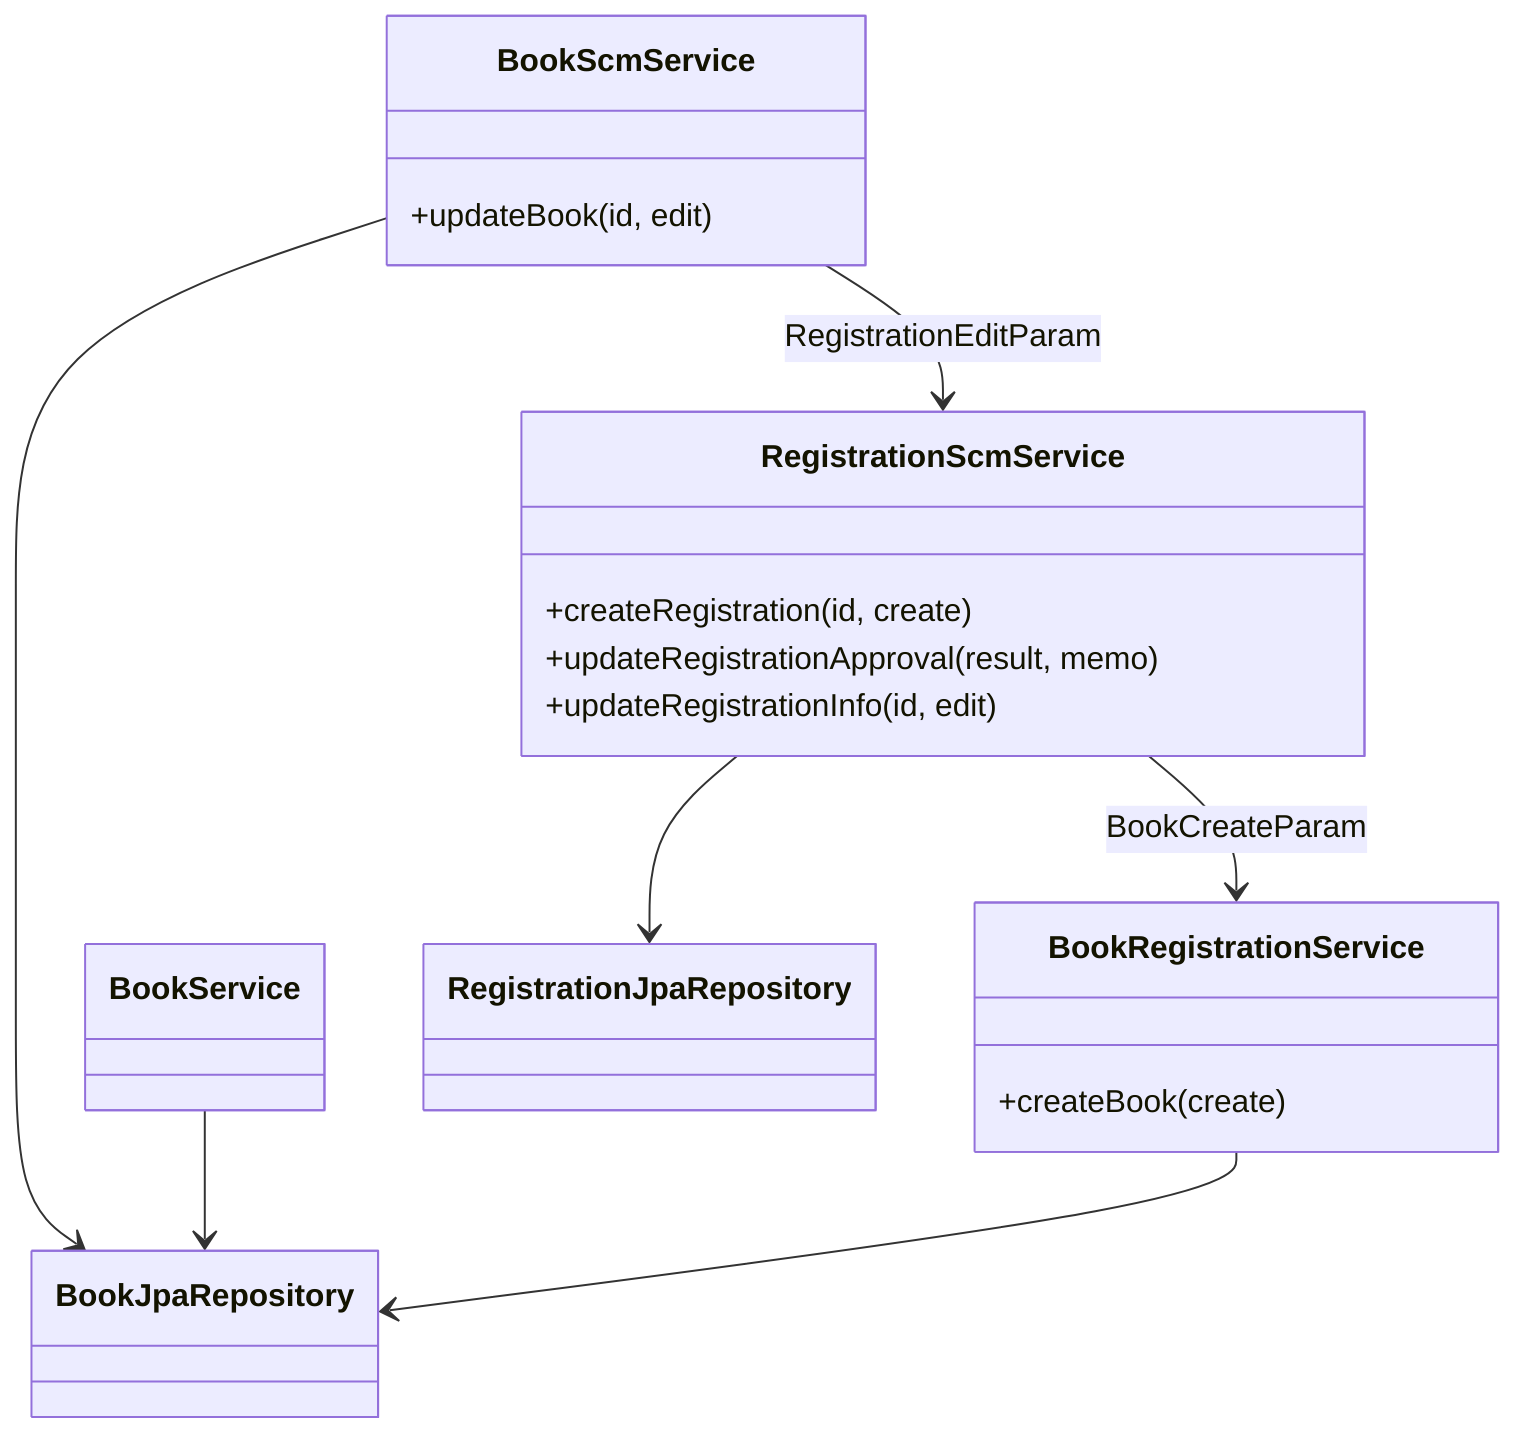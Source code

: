 classDiagram

    class RegistrationScmService {
        +createRegistration(id, create)
        +updateRegistrationApproval(result, memo)
        +updateRegistrationInfo(id, edit)
    }
    class RegistrationJpaRepository
    class BookService
    class BookScmService {
        +updateBook(id, edit)
    }
    class BookRegistrationService {
        +createBook(create)
    }
    class BookJpaRepository

    RegistrationScmService --> RegistrationJpaRepository
    BookService --> BookJpaRepository
    BookScmService --> BookJpaRepository
    BookRegistrationService --> BookJpaRepository

    RegistrationScmService --> BookRegistrationService : BookCreateParam
    BookScmService --> RegistrationScmService : RegistrationEditParam